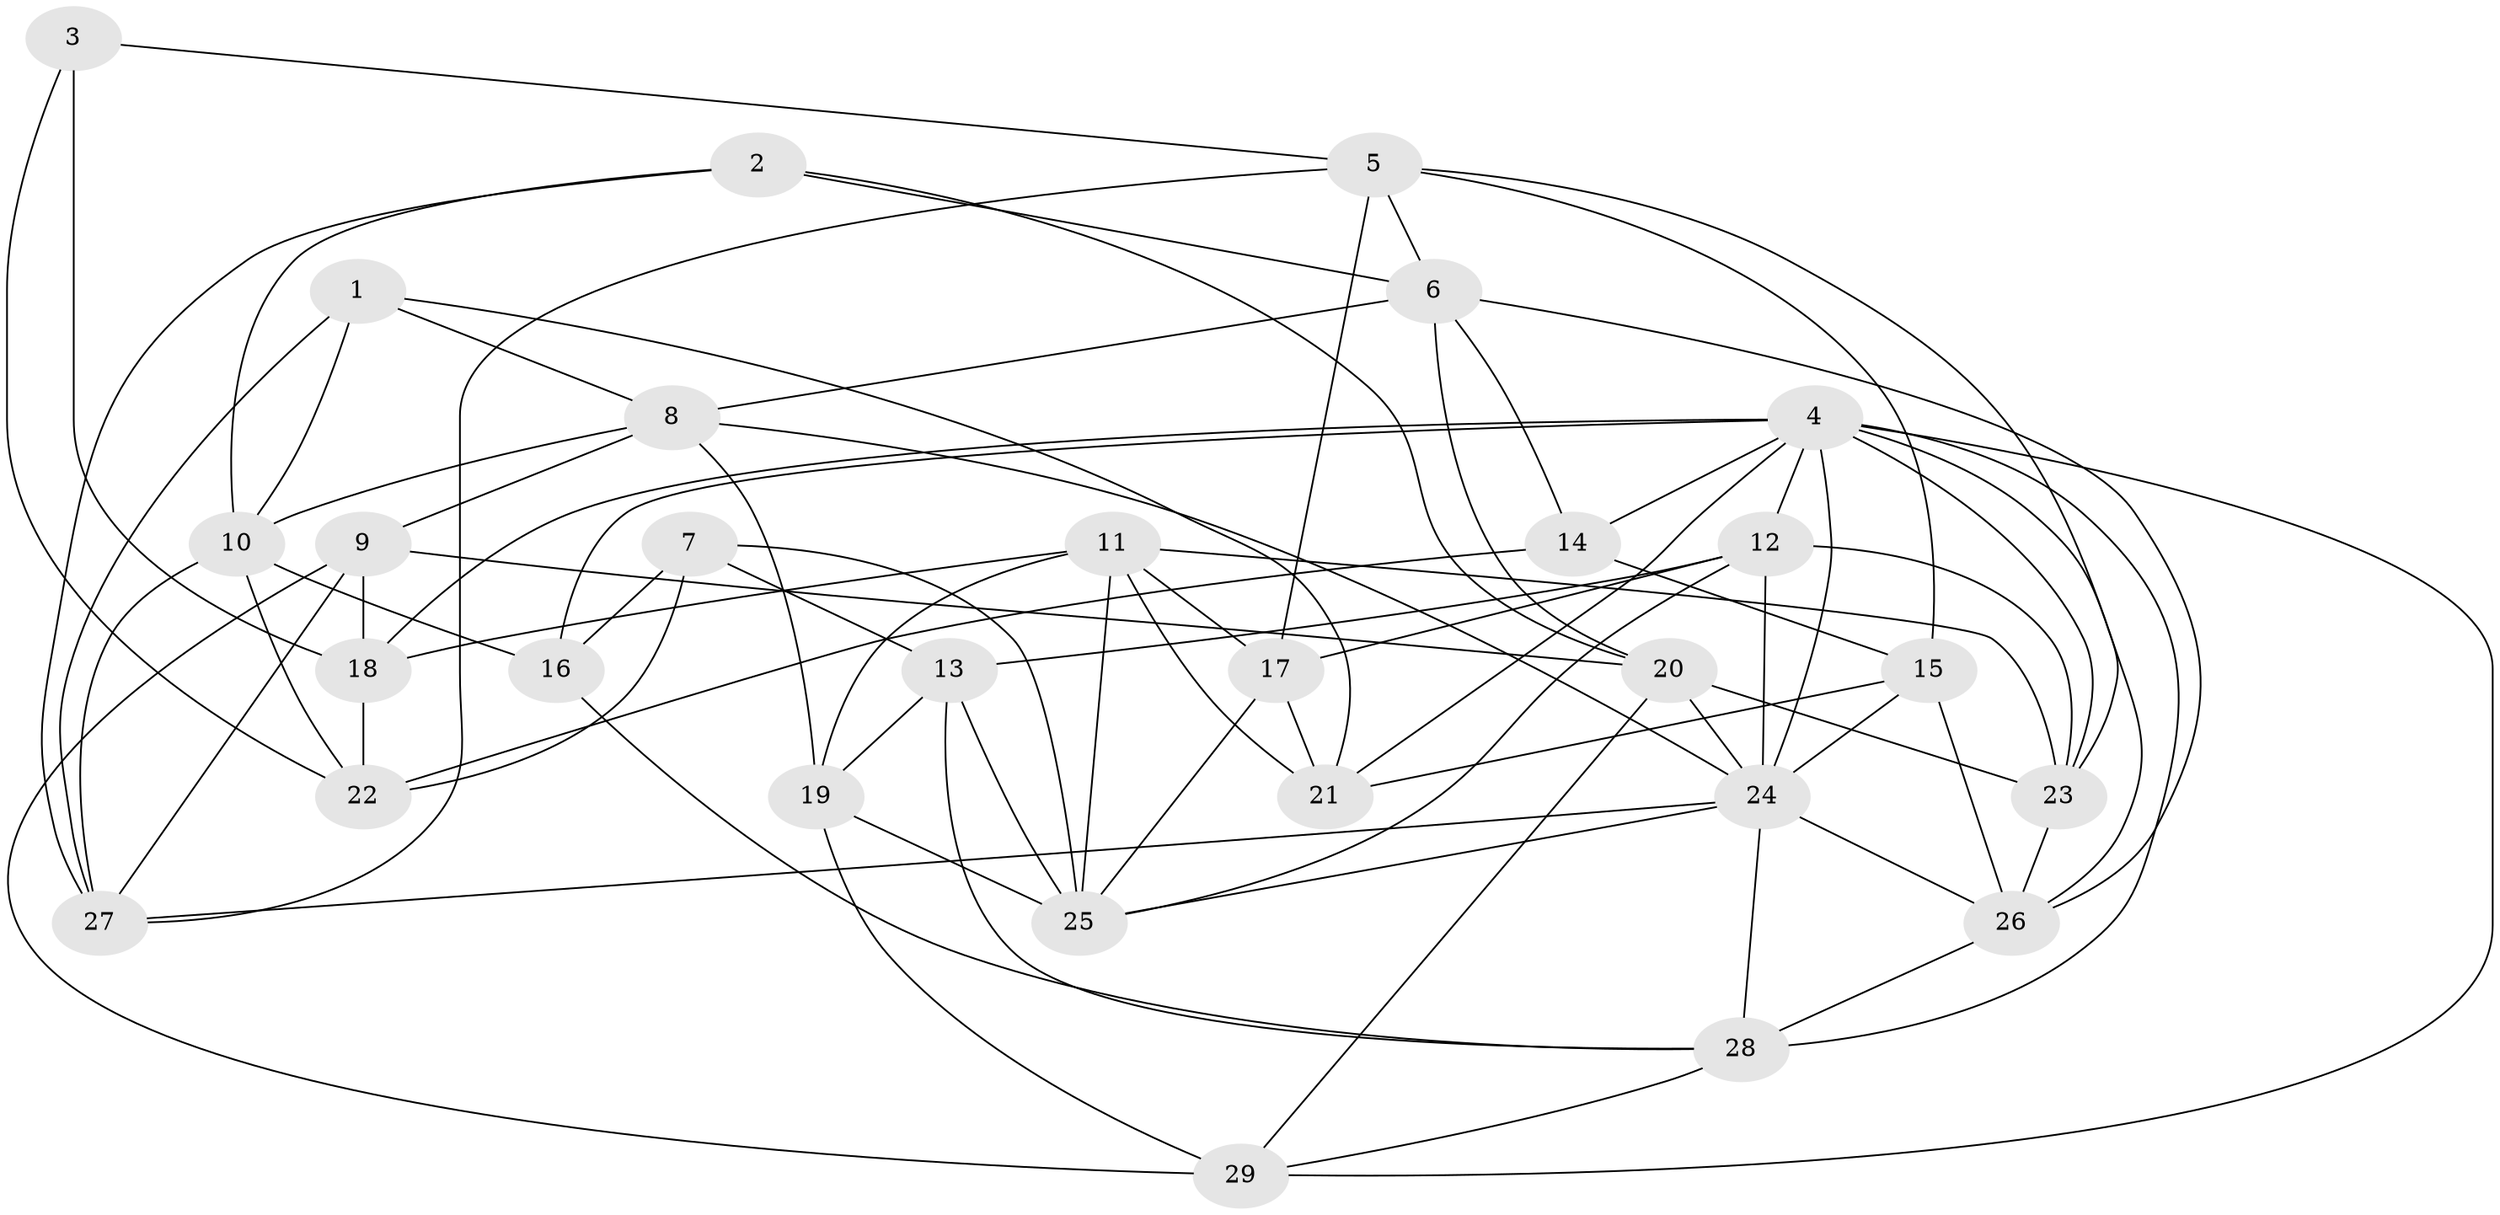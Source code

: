 // original degree distribution, {4: 1.0}
// Generated by graph-tools (version 1.1) at 2025/26/03/09/25 03:26:57]
// undirected, 29 vertices, 80 edges
graph export_dot {
graph [start="1"]
  node [color=gray90,style=filled];
  1;
  2;
  3;
  4;
  5;
  6;
  7;
  8;
  9;
  10;
  11;
  12;
  13;
  14;
  15;
  16;
  17;
  18;
  19;
  20;
  21;
  22;
  23;
  24;
  25;
  26;
  27;
  28;
  29;
  1 -- 8 [weight=1.0];
  1 -- 10 [weight=1.0];
  1 -- 21 [weight=1.0];
  1 -- 27 [weight=1.0];
  2 -- 6 [weight=1.0];
  2 -- 10 [weight=1.0];
  2 -- 20 [weight=1.0];
  2 -- 27 [weight=1.0];
  3 -- 5 [weight=1.0];
  3 -- 18 [weight=2.0];
  3 -- 22 [weight=1.0];
  4 -- 12 [weight=1.0];
  4 -- 14 [weight=1.0];
  4 -- 16 [weight=1.0];
  4 -- 18 [weight=1.0];
  4 -- 21 [weight=1.0];
  4 -- 23 [weight=1.0];
  4 -- 24 [weight=1.0];
  4 -- 26 [weight=1.0];
  4 -- 28 [weight=1.0];
  4 -- 29 [weight=1.0];
  5 -- 6 [weight=1.0];
  5 -- 15 [weight=1.0];
  5 -- 17 [weight=1.0];
  5 -- 23 [weight=1.0];
  5 -- 27 [weight=1.0];
  6 -- 8 [weight=1.0];
  6 -- 14 [weight=1.0];
  6 -- 20 [weight=1.0];
  6 -- 26 [weight=1.0];
  7 -- 13 [weight=1.0];
  7 -- 16 [weight=1.0];
  7 -- 22 [weight=2.0];
  7 -- 25 [weight=2.0];
  8 -- 9 [weight=1.0];
  8 -- 10 [weight=1.0];
  8 -- 19 [weight=1.0];
  8 -- 24 [weight=1.0];
  9 -- 18 [weight=1.0];
  9 -- 20 [weight=1.0];
  9 -- 27 [weight=1.0];
  9 -- 29 [weight=2.0];
  10 -- 16 [weight=1.0];
  10 -- 22 [weight=1.0];
  10 -- 27 [weight=1.0];
  11 -- 17 [weight=1.0];
  11 -- 18 [weight=1.0];
  11 -- 19 [weight=1.0];
  11 -- 21 [weight=1.0];
  11 -- 23 [weight=1.0];
  11 -- 25 [weight=1.0];
  12 -- 13 [weight=1.0];
  12 -- 17 [weight=1.0];
  12 -- 23 [weight=1.0];
  12 -- 24 [weight=1.0];
  12 -- 25 [weight=1.0];
  13 -- 19 [weight=2.0];
  13 -- 25 [weight=1.0];
  13 -- 28 [weight=1.0];
  14 -- 15 [weight=1.0];
  14 -- 22 [weight=1.0];
  15 -- 21 [weight=1.0];
  15 -- 24 [weight=2.0];
  15 -- 26 [weight=1.0];
  16 -- 28 [weight=1.0];
  17 -- 21 [weight=2.0];
  17 -- 25 [weight=1.0];
  18 -- 22 [weight=1.0];
  19 -- 25 [weight=1.0];
  19 -- 29 [weight=1.0];
  20 -- 23 [weight=1.0];
  20 -- 24 [weight=1.0];
  20 -- 29 [weight=1.0];
  23 -- 26 [weight=1.0];
  24 -- 25 [weight=1.0];
  24 -- 26 [weight=1.0];
  24 -- 27 [weight=1.0];
  24 -- 28 [weight=1.0];
  26 -- 28 [weight=1.0];
  28 -- 29 [weight=1.0];
}
